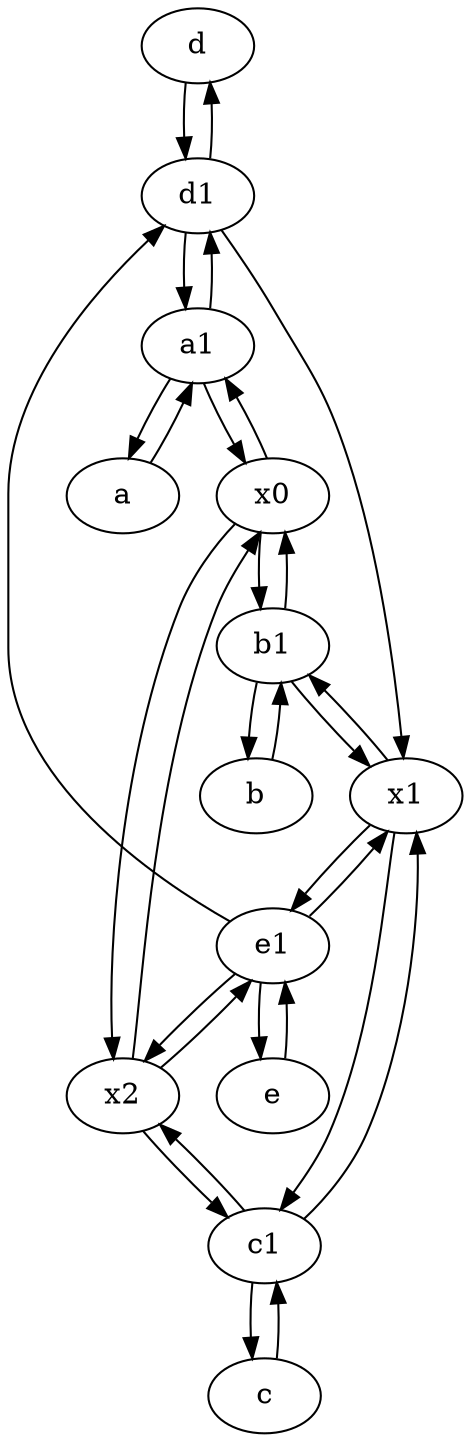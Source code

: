 digraph  {
	d [pos="20,30!"];
	a [pos="40,10!"];
	b [pos="50,20!"];
	e1 [pos="25,45!"];
	c [pos="20,10!"];
	x1;
	b1 [pos="45,20!"];
	x0;
	d1 [pos="25,30!"];
	e [pos="30,50!"];
	x2;
	a1 [pos="40,15!"];
	c1 [pos="30,15!"];
	e -> e1;
	e1 -> e;
	e1 -> x1;
	x2 -> e1;
	e1 -> x2;
	x0 -> b1;
	x0 -> x2;
	b1 -> x0;
	d -> d1;
	a1 -> x0;
	b1 -> b;
	b -> b1;
	a1 -> d1;
	c1 -> x2;
	a -> a1;
	d1 -> x1;
	x1 -> e1;
	e1 -> d1;
	x1 -> c1;
	x2 -> x0;
	b1 -> x1;
	d1 -> d;
	c1 -> x1;
	x1 -> b1;
	c -> c1;
	x0 -> a1;
	d1 -> a1;
	c1 -> c;
	a1 -> a;
	x2 -> c1;

	}